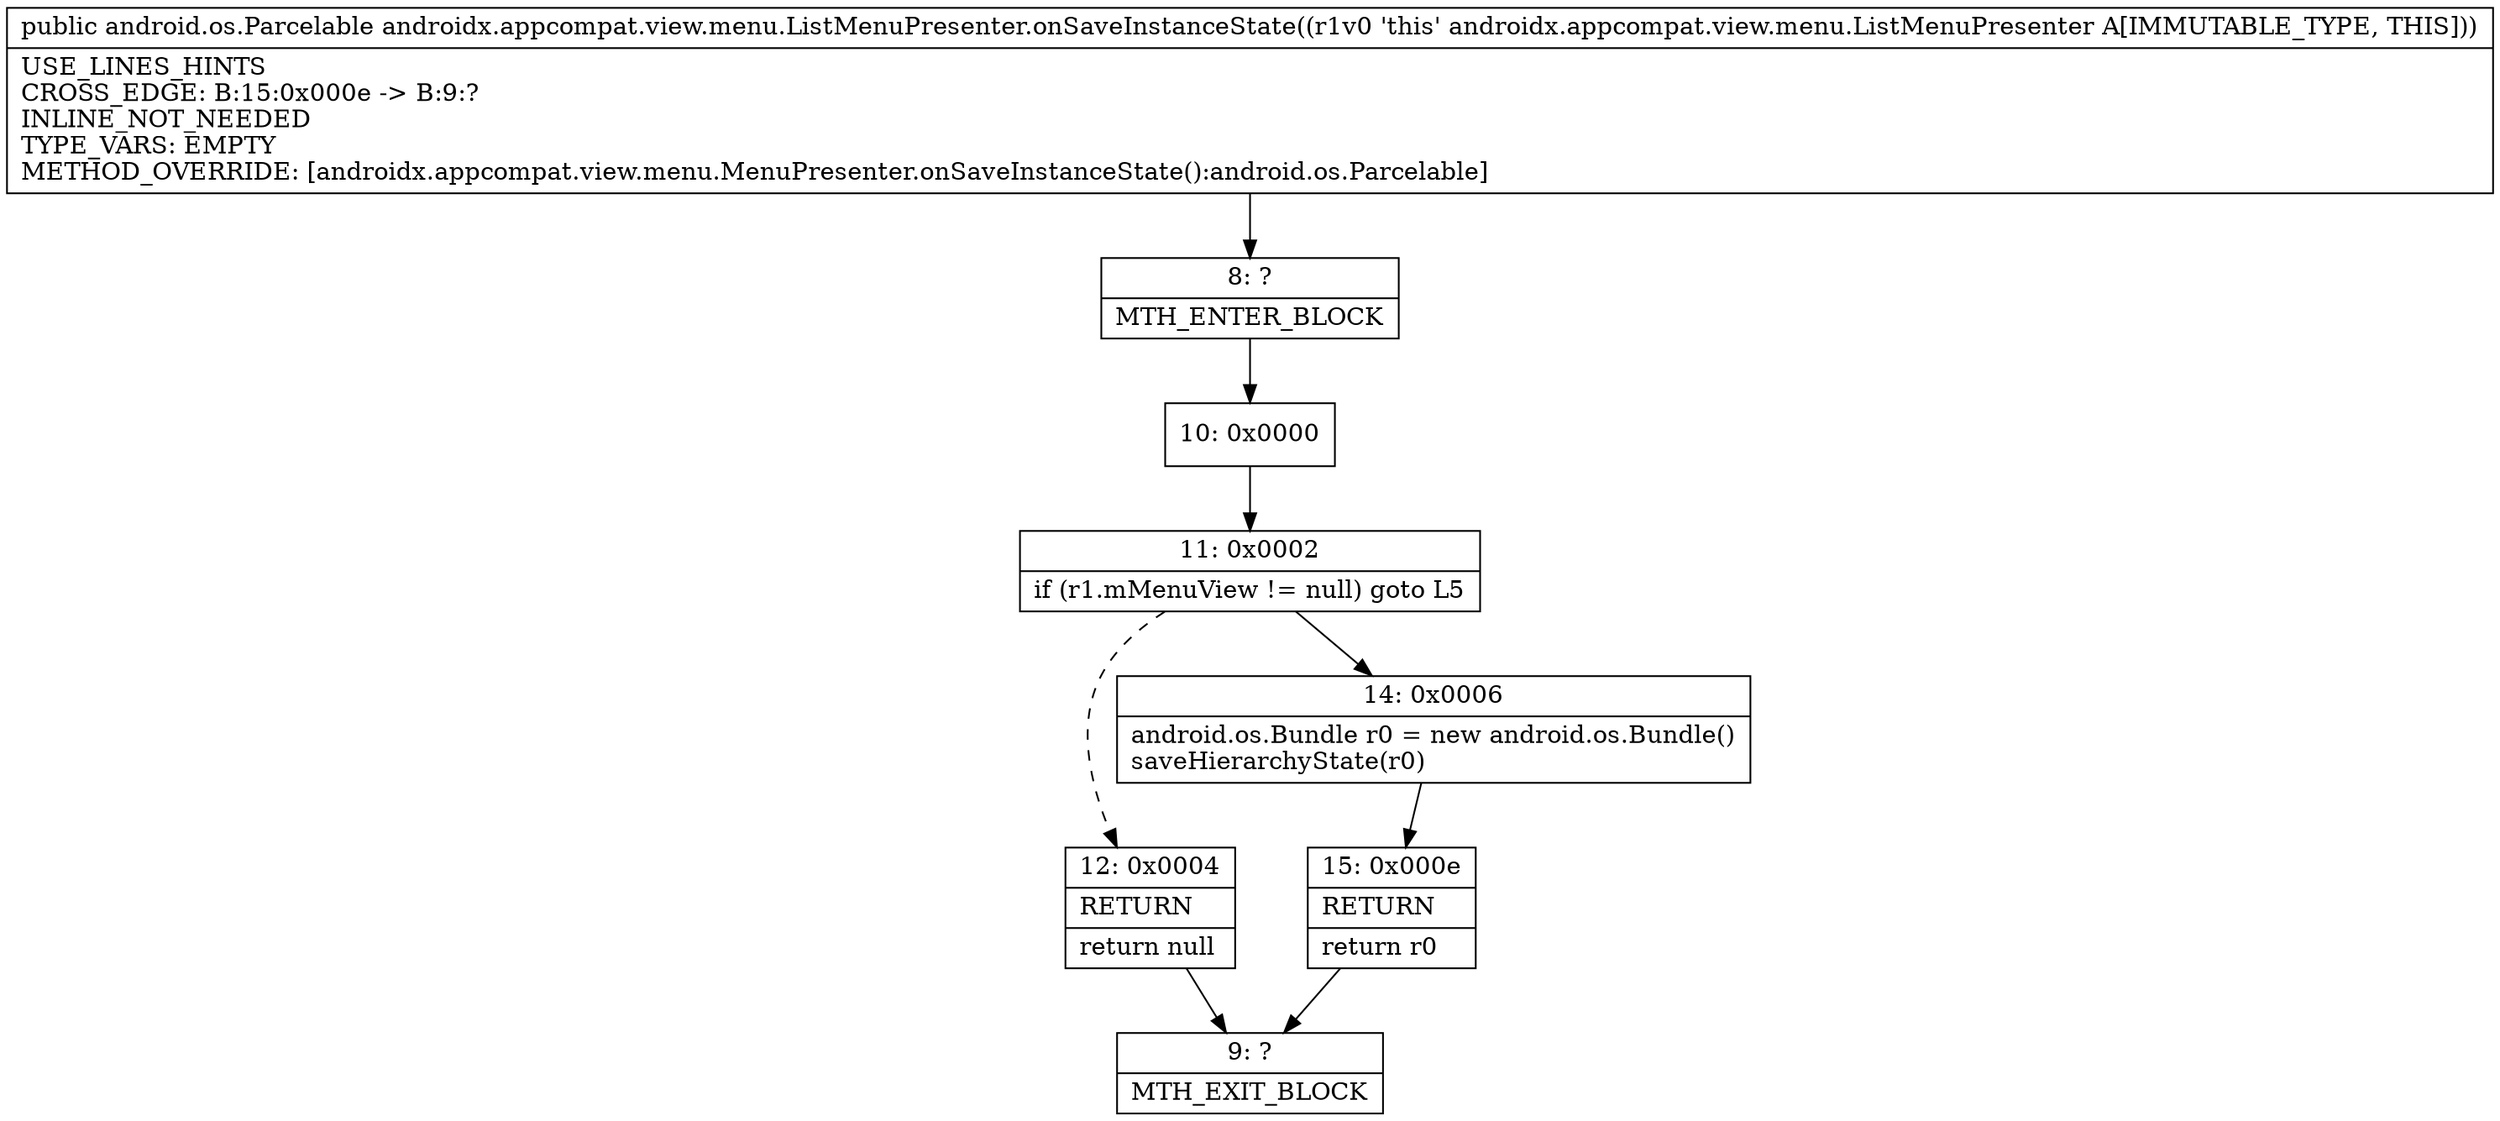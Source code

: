 digraph "CFG forandroidx.appcompat.view.menu.ListMenuPresenter.onSaveInstanceState()Landroid\/os\/Parcelable;" {
Node_8 [shape=record,label="{8\:\ ?|MTH_ENTER_BLOCK\l}"];
Node_10 [shape=record,label="{10\:\ 0x0000}"];
Node_11 [shape=record,label="{11\:\ 0x0002|if (r1.mMenuView != null) goto L5\l}"];
Node_12 [shape=record,label="{12\:\ 0x0004|RETURN\l|return null\l}"];
Node_9 [shape=record,label="{9\:\ ?|MTH_EXIT_BLOCK\l}"];
Node_14 [shape=record,label="{14\:\ 0x0006|android.os.Bundle r0 = new android.os.Bundle()\lsaveHierarchyState(r0)\l}"];
Node_15 [shape=record,label="{15\:\ 0x000e|RETURN\l|return r0\l}"];
MethodNode[shape=record,label="{public android.os.Parcelable androidx.appcompat.view.menu.ListMenuPresenter.onSaveInstanceState((r1v0 'this' androidx.appcompat.view.menu.ListMenuPresenter A[IMMUTABLE_TYPE, THIS]))  | USE_LINES_HINTS\lCROSS_EDGE: B:15:0x000e \-\> B:9:?\lINLINE_NOT_NEEDED\lTYPE_VARS: EMPTY\lMETHOD_OVERRIDE: [androidx.appcompat.view.menu.MenuPresenter.onSaveInstanceState():android.os.Parcelable]\l}"];
MethodNode -> Node_8;Node_8 -> Node_10;
Node_10 -> Node_11;
Node_11 -> Node_12[style=dashed];
Node_11 -> Node_14;
Node_12 -> Node_9;
Node_14 -> Node_15;
Node_15 -> Node_9;
}

